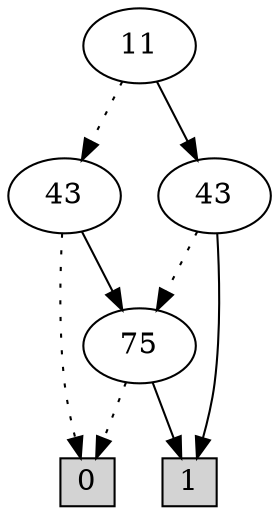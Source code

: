 digraph G {
0 [shape=box, label="0", style=filled, shape=box, height=0.3, width=0.3];
1 [shape=box, label="1", style=filled, shape=box, height=0.3, width=0.3];
1389 [label="11"];
1389 -> 1387 [style=dotted];
1389 -> 1388 [style=filled];
1387 [label="43"];
1387 -> 0 [style=dotted];
1387 -> 152 [style=filled];
152 [label="75"];
152 -> 0 [style=dotted];
152 -> 1 [style=filled];
1388 [label="43"];
1388 -> 152 [style=dotted];
1388 -> 1 [style=filled];
}
